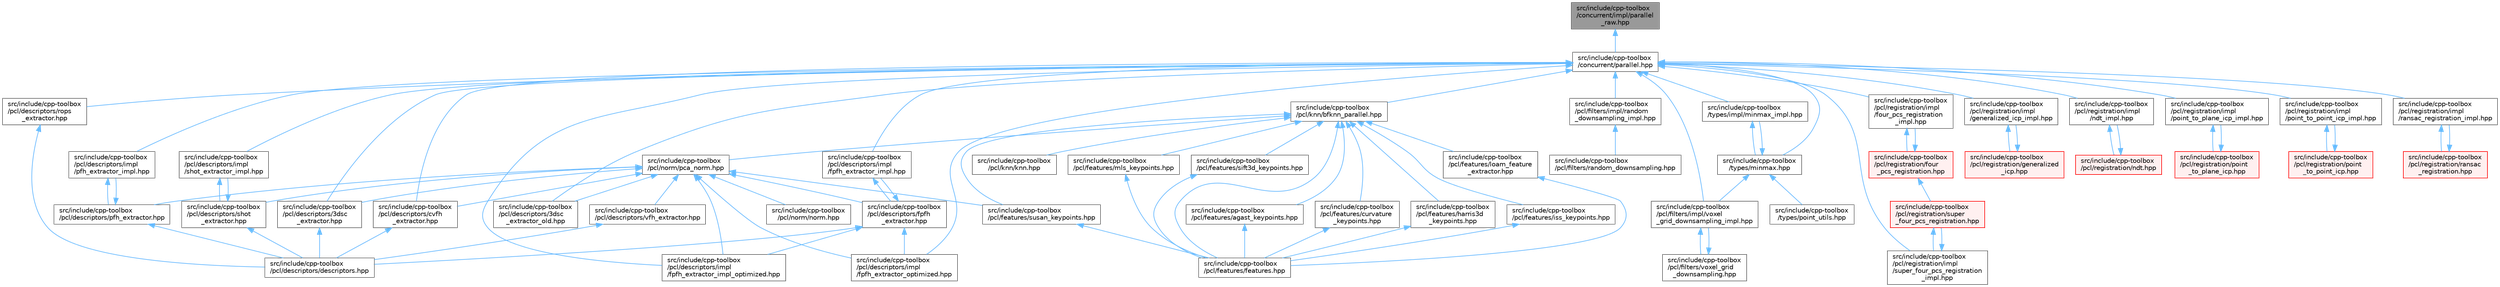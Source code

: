 digraph "src/include/cpp-toolbox/concurrent/impl/parallel_raw.hpp"
{
 // LATEX_PDF_SIZE
  bgcolor="transparent";
  edge [fontname=Helvetica,fontsize=10,labelfontname=Helvetica,labelfontsize=10];
  node [fontname=Helvetica,fontsize=10,shape=box,height=0.2,width=0.4];
  Node1 [id="Node000001",label="src/include/cpp-toolbox\l/concurrent/impl/parallel\l_raw.hpp",height=0.2,width=0.4,color="gray40", fillcolor="grey60", style="filled", fontcolor="black",tooltip=" "];
  Node1 -> Node2 [id="edge1_Node000001_Node000002",dir="back",color="steelblue1",style="solid",tooltip=" "];
  Node2 [id="Node000002",label="src/include/cpp-toolbox\l/concurrent/parallel.hpp",height=0.2,width=0.4,color="grey40", fillcolor="white", style="filled",URL="$parallel_8hpp.html",tooltip=" "];
  Node2 -> Node3 [id="edge2_Node000002_Node000003",dir="back",color="steelblue1",style="solid",tooltip=" "];
  Node3 [id="Node000003",label="src/include/cpp-toolbox\l/pcl/descriptors/3dsc\l_extractor.hpp",height=0.2,width=0.4,color="grey40", fillcolor="white", style="filled",URL="$3dsc__extractor_8hpp.html",tooltip=" "];
  Node3 -> Node4 [id="edge3_Node000003_Node000004",dir="back",color="steelblue1",style="solid",tooltip=" "];
  Node4 [id="Node000004",label="src/include/cpp-toolbox\l/pcl/descriptors/descriptors.hpp",height=0.2,width=0.4,color="grey40", fillcolor="white", style="filled",URL="$descriptors_8hpp.html",tooltip="描述子提取算法统一导出文件 / Unified export file for descriptor extraction algorithms"];
  Node2 -> Node5 [id="edge4_Node000002_Node000005",dir="back",color="steelblue1",style="solid",tooltip=" "];
  Node5 [id="Node000005",label="src/include/cpp-toolbox\l/pcl/descriptors/3dsc\l_extractor_old.hpp",height=0.2,width=0.4,color="grey40", fillcolor="white", style="filled",URL="$3dsc__extractor__old_8hpp.html",tooltip=" "];
  Node2 -> Node6 [id="edge5_Node000002_Node000006",dir="back",color="steelblue1",style="solid",tooltip=" "];
  Node6 [id="Node000006",label="src/include/cpp-toolbox\l/pcl/descriptors/cvfh\l_extractor.hpp",height=0.2,width=0.4,color="grey40", fillcolor="white", style="filled",URL="$cvfh__extractor_8hpp.html",tooltip=" "];
  Node6 -> Node4 [id="edge6_Node000006_Node000004",dir="back",color="steelblue1",style="solid",tooltip=" "];
  Node2 -> Node7 [id="edge7_Node000002_Node000007",dir="back",color="steelblue1",style="solid",tooltip=" "];
  Node7 [id="Node000007",label="src/include/cpp-toolbox\l/pcl/descriptors/impl\l/fpfh_extractor_impl.hpp",height=0.2,width=0.4,color="grey40", fillcolor="white", style="filled",URL="$fpfh__extractor__impl_8hpp.html",tooltip=" "];
  Node7 -> Node8 [id="edge8_Node000007_Node000008",dir="back",color="steelblue1",style="solid",tooltip=" "];
  Node8 [id="Node000008",label="src/include/cpp-toolbox\l/pcl/descriptors/fpfh\l_extractor.hpp",height=0.2,width=0.4,color="grey40", fillcolor="white", style="filled",URL="$fpfh__extractor_8hpp.html",tooltip=" "];
  Node8 -> Node4 [id="edge9_Node000008_Node000004",dir="back",color="steelblue1",style="solid",tooltip=" "];
  Node8 -> Node7 [id="edge10_Node000008_Node000007",dir="back",color="steelblue1",style="solid",tooltip=" "];
  Node8 -> Node9 [id="edge11_Node000008_Node000009",dir="back",color="steelblue1",style="solid",tooltip=" "];
  Node9 [id="Node000009",label="src/include/cpp-toolbox\l/pcl/descriptors/impl\l/fpfh_extractor_impl_optimized.hpp",height=0.2,width=0.4,color="grey40", fillcolor="white", style="filled",URL="$fpfh__extractor__impl__optimized_8hpp.html",tooltip=" "];
  Node8 -> Node10 [id="edge12_Node000008_Node000010",dir="back",color="steelblue1",style="solid",tooltip=" "];
  Node10 [id="Node000010",label="src/include/cpp-toolbox\l/pcl/descriptors/impl\l/fpfh_extractor_optimized.hpp",height=0.2,width=0.4,color="grey40", fillcolor="white", style="filled",URL="$fpfh__extractor__optimized_8hpp.html",tooltip=" "];
  Node2 -> Node9 [id="edge13_Node000002_Node000009",dir="back",color="steelblue1",style="solid",tooltip=" "];
  Node2 -> Node10 [id="edge14_Node000002_Node000010",dir="back",color="steelblue1",style="solid",tooltip=" "];
  Node2 -> Node11 [id="edge15_Node000002_Node000011",dir="back",color="steelblue1",style="solid",tooltip=" "];
  Node11 [id="Node000011",label="src/include/cpp-toolbox\l/pcl/descriptors/impl\l/pfh_extractor_impl.hpp",height=0.2,width=0.4,color="grey40", fillcolor="white", style="filled",URL="$pfh__extractor__impl_8hpp.html",tooltip=" "];
  Node11 -> Node12 [id="edge16_Node000011_Node000012",dir="back",color="steelblue1",style="solid",tooltip=" "];
  Node12 [id="Node000012",label="src/include/cpp-toolbox\l/pcl/descriptors/pfh_extractor.hpp",height=0.2,width=0.4,color="grey40", fillcolor="white", style="filled",URL="$pfh__extractor_8hpp.html",tooltip=" "];
  Node12 -> Node4 [id="edge17_Node000012_Node000004",dir="back",color="steelblue1",style="solid",tooltip=" "];
  Node12 -> Node11 [id="edge18_Node000012_Node000011",dir="back",color="steelblue1",style="solid",tooltip=" "];
  Node2 -> Node13 [id="edge19_Node000002_Node000013",dir="back",color="steelblue1",style="solid",tooltip=" "];
  Node13 [id="Node000013",label="src/include/cpp-toolbox\l/pcl/descriptors/impl\l/shot_extractor_impl.hpp",height=0.2,width=0.4,color="grey40", fillcolor="white", style="filled",URL="$shot__extractor__impl_8hpp.html",tooltip=" "];
  Node13 -> Node14 [id="edge20_Node000013_Node000014",dir="back",color="steelblue1",style="solid",tooltip=" "];
  Node14 [id="Node000014",label="src/include/cpp-toolbox\l/pcl/descriptors/shot\l_extractor.hpp",height=0.2,width=0.4,color="grey40", fillcolor="white", style="filled",URL="$shot__extractor_8hpp.html",tooltip=" "];
  Node14 -> Node4 [id="edge21_Node000014_Node000004",dir="back",color="steelblue1",style="solid",tooltip=" "];
  Node14 -> Node13 [id="edge22_Node000014_Node000013",dir="back",color="steelblue1",style="solid",tooltip=" "];
  Node2 -> Node15 [id="edge23_Node000002_Node000015",dir="back",color="steelblue1",style="solid",tooltip=" "];
  Node15 [id="Node000015",label="src/include/cpp-toolbox\l/pcl/descriptors/rops\l_extractor.hpp",height=0.2,width=0.4,color="grey40", fillcolor="white", style="filled",URL="$rops__extractor_8hpp.html",tooltip=" "];
  Node15 -> Node4 [id="edge24_Node000015_Node000004",dir="back",color="steelblue1",style="solid",tooltip=" "];
  Node2 -> Node16 [id="edge25_Node000002_Node000016",dir="back",color="steelblue1",style="solid",tooltip=" "];
  Node16 [id="Node000016",label="src/include/cpp-toolbox\l/pcl/filters/impl/random\l_downsampling_impl.hpp",height=0.2,width=0.4,color="grey40", fillcolor="white", style="filled",URL="$random__downsampling__impl_8hpp.html",tooltip=" "];
  Node16 -> Node17 [id="edge26_Node000016_Node000017",dir="back",color="steelblue1",style="solid",tooltip=" "];
  Node17 [id="Node000017",label="src/include/cpp-toolbox\l/pcl/filters/random_downsampling.hpp",height=0.2,width=0.4,color="grey40", fillcolor="white", style="filled",URL="$random__downsampling_8hpp.html",tooltip=" "];
  Node2 -> Node18 [id="edge27_Node000002_Node000018",dir="back",color="steelblue1",style="solid",tooltip=" "];
  Node18 [id="Node000018",label="src/include/cpp-toolbox\l/pcl/filters/impl/voxel\l_grid_downsampling_impl.hpp",height=0.2,width=0.4,color="grey40", fillcolor="white", style="filled",URL="$voxel__grid__downsampling__impl_8hpp.html",tooltip=" "];
  Node18 -> Node19 [id="edge28_Node000018_Node000019",dir="back",color="steelblue1",style="solid",tooltip=" "];
  Node19 [id="Node000019",label="src/include/cpp-toolbox\l/pcl/filters/voxel_grid\l_downsampling.hpp",height=0.2,width=0.4,color="grey40", fillcolor="white", style="filled",URL="$voxel__grid__downsampling_8hpp.html",tooltip=" "];
  Node19 -> Node18 [id="edge29_Node000019_Node000018",dir="back",color="steelblue1",style="solid",tooltip=" "];
  Node2 -> Node20 [id="edge30_Node000002_Node000020",dir="back",color="steelblue1",style="solid",tooltip=" "];
  Node20 [id="Node000020",label="src/include/cpp-toolbox\l/pcl/knn/bfknn_parallel.hpp",height=0.2,width=0.4,color="grey40", fillcolor="white", style="filled",URL="$bfknn__parallel_8hpp.html",tooltip=" "];
  Node20 -> Node21 [id="edge31_Node000020_Node000021",dir="back",color="steelblue1",style="solid",tooltip=" "];
  Node21 [id="Node000021",label="src/include/cpp-toolbox\l/pcl/features/agast_keypoints.hpp",height=0.2,width=0.4,color="grey40", fillcolor="white", style="filled",URL="$agast__keypoints_8hpp.html",tooltip=" "];
  Node21 -> Node22 [id="edge32_Node000021_Node000022",dir="back",color="steelblue1",style="solid",tooltip=" "];
  Node22 [id="Node000022",label="src/include/cpp-toolbox\l/pcl/features/features.hpp",height=0.2,width=0.4,color="grey40", fillcolor="white", style="filled",URL="$features_8hpp.html",tooltip="PCL特征提取器集合头文件 / PCL feature extractors collection header file."];
  Node20 -> Node23 [id="edge33_Node000020_Node000023",dir="back",color="steelblue1",style="solid",tooltip=" "];
  Node23 [id="Node000023",label="src/include/cpp-toolbox\l/pcl/features/curvature\l_keypoints.hpp",height=0.2,width=0.4,color="grey40", fillcolor="white", style="filled",URL="$curvature__keypoints_8hpp.html",tooltip=" "];
  Node23 -> Node22 [id="edge34_Node000023_Node000022",dir="back",color="steelblue1",style="solid",tooltip=" "];
  Node20 -> Node22 [id="edge35_Node000020_Node000022",dir="back",color="steelblue1",style="solid",tooltip=" "];
  Node20 -> Node24 [id="edge36_Node000020_Node000024",dir="back",color="steelblue1",style="solid",tooltip=" "];
  Node24 [id="Node000024",label="src/include/cpp-toolbox\l/pcl/features/harris3d\l_keypoints.hpp",height=0.2,width=0.4,color="grey40", fillcolor="white", style="filled",URL="$harris3d__keypoints_8hpp.html",tooltip=" "];
  Node24 -> Node22 [id="edge37_Node000024_Node000022",dir="back",color="steelblue1",style="solid",tooltip=" "];
  Node20 -> Node25 [id="edge38_Node000020_Node000025",dir="back",color="steelblue1",style="solid",tooltip=" "];
  Node25 [id="Node000025",label="src/include/cpp-toolbox\l/pcl/features/iss_keypoints.hpp",height=0.2,width=0.4,color="grey40", fillcolor="white", style="filled",URL="$iss__keypoints_8hpp.html",tooltip=" "];
  Node25 -> Node22 [id="edge39_Node000025_Node000022",dir="back",color="steelblue1",style="solid",tooltip=" "];
  Node20 -> Node26 [id="edge40_Node000020_Node000026",dir="back",color="steelblue1",style="solid",tooltip=" "];
  Node26 [id="Node000026",label="src/include/cpp-toolbox\l/pcl/features/loam_feature\l_extractor.hpp",height=0.2,width=0.4,color="grey40", fillcolor="white", style="filled",URL="$loam__feature__extractor_8hpp.html",tooltip=" "];
  Node26 -> Node22 [id="edge41_Node000026_Node000022",dir="back",color="steelblue1",style="solid",tooltip=" "];
  Node20 -> Node27 [id="edge42_Node000020_Node000027",dir="back",color="steelblue1",style="solid",tooltip=" "];
  Node27 [id="Node000027",label="src/include/cpp-toolbox\l/pcl/features/mls_keypoints.hpp",height=0.2,width=0.4,color="grey40", fillcolor="white", style="filled",URL="$mls__keypoints_8hpp.html",tooltip=" "];
  Node27 -> Node22 [id="edge43_Node000027_Node000022",dir="back",color="steelblue1",style="solid",tooltip=" "];
  Node20 -> Node28 [id="edge44_Node000020_Node000028",dir="back",color="steelblue1",style="solid",tooltip=" "];
  Node28 [id="Node000028",label="src/include/cpp-toolbox\l/pcl/features/sift3d_keypoints.hpp",height=0.2,width=0.4,color="grey40", fillcolor="white", style="filled",URL="$sift3d__keypoints_8hpp.html",tooltip=" "];
  Node28 -> Node22 [id="edge45_Node000028_Node000022",dir="back",color="steelblue1",style="solid",tooltip=" "];
  Node20 -> Node29 [id="edge46_Node000020_Node000029",dir="back",color="steelblue1",style="solid",tooltip=" "];
  Node29 [id="Node000029",label="src/include/cpp-toolbox\l/pcl/features/susan_keypoints.hpp",height=0.2,width=0.4,color="grey40", fillcolor="white", style="filled",URL="$susan__keypoints_8hpp.html",tooltip=" "];
  Node29 -> Node22 [id="edge47_Node000029_Node000022",dir="back",color="steelblue1",style="solid",tooltip=" "];
  Node20 -> Node30 [id="edge48_Node000020_Node000030",dir="back",color="steelblue1",style="solid",tooltip=" "];
  Node30 [id="Node000030",label="src/include/cpp-toolbox\l/pcl/knn/knn.hpp",height=0.2,width=0.4,color="grey40", fillcolor="white", style="filled",URL="$knn_8hpp.html",tooltip="KNN算法统一导出文件 / Unified export file for KNN algorithms."];
  Node20 -> Node31 [id="edge49_Node000020_Node000031",dir="back",color="steelblue1",style="solid",tooltip=" "];
  Node31 [id="Node000031",label="src/include/cpp-toolbox\l/pcl/norm/pca_norm.hpp",height=0.2,width=0.4,color="grey40", fillcolor="white", style="filled",URL="$pca__norm_8hpp.html",tooltip=" "];
  Node31 -> Node3 [id="edge50_Node000031_Node000003",dir="back",color="steelblue1",style="solid",tooltip=" "];
  Node31 -> Node5 [id="edge51_Node000031_Node000005",dir="back",color="steelblue1",style="solid",tooltip=" "];
  Node31 -> Node6 [id="edge52_Node000031_Node000006",dir="back",color="steelblue1",style="solid",tooltip=" "];
  Node31 -> Node8 [id="edge53_Node000031_Node000008",dir="back",color="steelblue1",style="solid",tooltip=" "];
  Node31 -> Node9 [id="edge54_Node000031_Node000009",dir="back",color="steelblue1",style="solid",tooltip=" "];
  Node31 -> Node10 [id="edge55_Node000031_Node000010",dir="back",color="steelblue1",style="solid",tooltip=" "];
  Node31 -> Node12 [id="edge56_Node000031_Node000012",dir="back",color="steelblue1",style="solid",tooltip=" "];
  Node31 -> Node14 [id="edge57_Node000031_Node000014",dir="back",color="steelblue1",style="solid",tooltip=" "];
  Node31 -> Node32 [id="edge58_Node000031_Node000032",dir="back",color="steelblue1",style="solid",tooltip=" "];
  Node32 [id="Node000032",label="src/include/cpp-toolbox\l/pcl/descriptors/vfh_extractor.hpp",height=0.2,width=0.4,color="grey40", fillcolor="white", style="filled",URL="$vfh__extractor_8hpp.html",tooltip=" "];
  Node32 -> Node4 [id="edge59_Node000032_Node000004",dir="back",color="steelblue1",style="solid",tooltip=" "];
  Node31 -> Node29 [id="edge60_Node000031_Node000029",dir="back",color="steelblue1",style="solid",tooltip=" "];
  Node31 -> Node33 [id="edge61_Node000031_Node000033",dir="back",color="steelblue1",style="solid",tooltip=" "];
  Node33 [id="Node000033",label="src/include/cpp-toolbox\l/pcl/norm/norm.hpp",height=0.2,width=0.4,color="grey40", fillcolor="white", style="filled",URL="$norm_8hpp.html",tooltip="法向量提取算法统一导出文件 / Unified export file for normal extraction algorithms"];
  Node2 -> Node34 [id="edge62_Node000002_Node000034",dir="back",color="steelblue1",style="solid",tooltip=" "];
  Node34 [id="Node000034",label="src/include/cpp-toolbox\l/pcl/registration/impl\l/four_pcs_registration\l_impl.hpp",height=0.2,width=0.4,color="grey40", fillcolor="white", style="filled",URL="$four__pcs__registration__impl_8hpp.html",tooltip=" "];
  Node34 -> Node35 [id="edge63_Node000034_Node000035",dir="back",color="steelblue1",style="solid",tooltip=" "];
  Node35 [id="Node000035",label="src/include/cpp-toolbox\l/pcl/registration/four\l_pcs_registration.hpp",height=0.2,width=0.4,color="red", fillcolor="#FFF0F0", style="filled",URL="$four__pcs__registration_8hpp.html",tooltip=" "];
  Node35 -> Node34 [id="edge64_Node000035_Node000034",dir="back",color="steelblue1",style="solid",tooltip=" "];
  Node35 -> Node37 [id="edge65_Node000035_Node000037",dir="back",color="steelblue1",style="solid",tooltip=" "];
  Node37 [id="Node000037",label="src/include/cpp-toolbox\l/pcl/registration/super\l_four_pcs_registration.hpp",height=0.2,width=0.4,color="red", fillcolor="#FFF0F0", style="filled",URL="$super__four__pcs__registration_8hpp.html",tooltip=" "];
  Node37 -> Node38 [id="edge66_Node000037_Node000038",dir="back",color="steelblue1",style="solid",tooltip=" "];
  Node38 [id="Node000038",label="src/include/cpp-toolbox\l/pcl/registration/impl\l/super_four_pcs_registration\l_impl.hpp",height=0.2,width=0.4,color="grey40", fillcolor="white", style="filled",URL="$super__four__pcs__registration__impl_8hpp.html",tooltip=" "];
  Node38 -> Node37 [id="edge67_Node000038_Node000037",dir="back",color="steelblue1",style="solid",tooltip=" "];
  Node2 -> Node39 [id="edge68_Node000002_Node000039",dir="back",color="steelblue1",style="solid",tooltip=" "];
  Node39 [id="Node000039",label="src/include/cpp-toolbox\l/pcl/registration/impl\l/generalized_icp_impl.hpp",height=0.2,width=0.4,color="grey40", fillcolor="white", style="filled",URL="$generalized__icp__impl_8hpp.html",tooltip=" "];
  Node39 -> Node40 [id="edge69_Node000039_Node000040",dir="back",color="steelblue1",style="solid",tooltip=" "];
  Node40 [id="Node000040",label="src/include/cpp-toolbox\l/pcl/registration/generalized\l_icp.hpp",height=0.2,width=0.4,color="red", fillcolor="#FFF0F0", style="filled",URL="$generalized__icp_8hpp.html",tooltip=" "];
  Node40 -> Node39 [id="edge70_Node000040_Node000039",dir="back",color="steelblue1",style="solid",tooltip=" "];
  Node2 -> Node41 [id="edge71_Node000002_Node000041",dir="back",color="steelblue1",style="solid",tooltip=" "];
  Node41 [id="Node000041",label="src/include/cpp-toolbox\l/pcl/registration/impl\l/ndt_impl.hpp",height=0.2,width=0.4,color="grey40", fillcolor="white", style="filled",URL="$ndt__impl_8hpp.html",tooltip=" "];
  Node41 -> Node42 [id="edge72_Node000041_Node000042",dir="back",color="steelblue1",style="solid",tooltip=" "];
  Node42 [id="Node000042",label="src/include/cpp-toolbox\l/pcl/registration/ndt.hpp",height=0.2,width=0.4,color="red", fillcolor="#FFF0F0", style="filled",URL="$ndt_8hpp.html",tooltip=" "];
  Node42 -> Node41 [id="edge73_Node000042_Node000041",dir="back",color="steelblue1",style="solid",tooltip=" "];
  Node2 -> Node43 [id="edge74_Node000002_Node000043",dir="back",color="steelblue1",style="solid",tooltip=" "];
  Node43 [id="Node000043",label="src/include/cpp-toolbox\l/pcl/registration/impl\l/point_to_plane_icp_impl.hpp",height=0.2,width=0.4,color="grey40", fillcolor="white", style="filled",URL="$point__to__plane__icp__impl_8hpp.html",tooltip=" "];
  Node43 -> Node44 [id="edge75_Node000043_Node000044",dir="back",color="steelblue1",style="solid",tooltip=" "];
  Node44 [id="Node000044",label="src/include/cpp-toolbox\l/pcl/registration/point\l_to_plane_icp.hpp",height=0.2,width=0.4,color="red", fillcolor="#FFF0F0", style="filled",URL="$point__to__plane__icp_8hpp.html",tooltip=" "];
  Node44 -> Node43 [id="edge76_Node000044_Node000043",dir="back",color="steelblue1",style="solid",tooltip=" "];
  Node2 -> Node45 [id="edge77_Node000002_Node000045",dir="back",color="steelblue1",style="solid",tooltip=" "];
  Node45 [id="Node000045",label="src/include/cpp-toolbox\l/pcl/registration/impl\l/point_to_point_icp_impl.hpp",height=0.2,width=0.4,color="grey40", fillcolor="white", style="filled",URL="$point__to__point__icp__impl_8hpp.html",tooltip=" "];
  Node45 -> Node46 [id="edge78_Node000045_Node000046",dir="back",color="steelblue1",style="solid",tooltip=" "];
  Node46 [id="Node000046",label="src/include/cpp-toolbox\l/pcl/registration/point\l_to_point_icp.hpp",height=0.2,width=0.4,color="red", fillcolor="#FFF0F0", style="filled",URL="$point__to__point__icp_8hpp.html",tooltip=" "];
  Node46 -> Node45 [id="edge79_Node000046_Node000045",dir="back",color="steelblue1",style="solid",tooltip=" "];
  Node2 -> Node49 [id="edge80_Node000002_Node000049",dir="back",color="steelblue1",style="solid",tooltip=" "];
  Node49 [id="Node000049",label="src/include/cpp-toolbox\l/pcl/registration/impl\l/ransac_registration_impl.hpp",height=0.2,width=0.4,color="grey40", fillcolor="white", style="filled",URL="$ransac__registration__impl_8hpp.html",tooltip=" "];
  Node49 -> Node50 [id="edge81_Node000049_Node000050",dir="back",color="steelblue1",style="solid",tooltip=" "];
  Node50 [id="Node000050",label="src/include/cpp-toolbox\l/pcl/registration/ransac\l_registration.hpp",height=0.2,width=0.4,color="red", fillcolor="#FFF0F0", style="filled",URL="$ransac__registration_8hpp.html",tooltip=" "];
  Node50 -> Node49 [id="edge82_Node000050_Node000049",dir="back",color="steelblue1",style="solid",tooltip=" "];
  Node2 -> Node38 [id="edge83_Node000002_Node000038",dir="back",color="steelblue1",style="solid",tooltip=" "];
  Node2 -> Node51 [id="edge84_Node000002_Node000051",dir="back",color="steelblue1",style="solid",tooltip=" "];
  Node51 [id="Node000051",label="src/include/cpp-toolbox\l/types/impl/minmax_impl.hpp",height=0.2,width=0.4,color="grey40", fillcolor="white", style="filled",URL="$minmax__impl_8hpp.html",tooltip=" "];
  Node51 -> Node52 [id="edge85_Node000051_Node000052",dir="back",color="steelblue1",style="solid",tooltip=" "];
  Node52 [id="Node000052",label="src/include/cpp-toolbox\l/types/minmax.hpp",height=0.2,width=0.4,color="grey40", fillcolor="white", style="filled",URL="$minmax_8hpp.html",tooltip=" "];
  Node52 -> Node18 [id="edge86_Node000052_Node000018",dir="back",color="steelblue1",style="solid",tooltip=" "];
  Node52 -> Node51 [id="edge87_Node000052_Node000051",dir="back",color="steelblue1",style="solid",tooltip=" "];
  Node52 -> Node53 [id="edge88_Node000052_Node000053",dir="back",color="steelblue1",style="solid",tooltip=" "];
  Node53 [id="Node000053",label="src/include/cpp-toolbox\l/types/point_utils.hpp",height=0.2,width=0.4,color="grey40", fillcolor="white", style="filled",URL="$point__utils_8hpp.html",tooltip=" "];
  Node2 -> Node52 [id="edge89_Node000002_Node000052",dir="back",color="steelblue1",style="solid",tooltip=" "];
}
